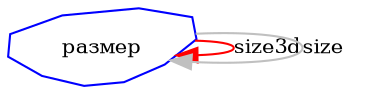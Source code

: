 ﻿// @see Прим. к warrior/characteristic.gv.


// Характеристика поля битвы.

digraph Characteristic {


color = "lightgrey";
concentrate = true;
clusterrank = "global";
edge [ fontsize = 10 ];


subgraph clusterType {

    node [ shape = "polygon", sides = 10, distortion = "0.6", orientation = 10, skew = "0.3", color = "blue", fontsize = 10 ];
    edge [ color = "red" ];


    "размер" -> "размер" [ label = "size3d" ];

} // subgraph clusterType








// Внутренние названия характеристик элемента.
subgraph clusterInnerName {

    edge [ color = "gray" ];


    // перечисляем все характеристики этого элемента
    "размер" -> "размер" [ label = "size" ];

} // subgraph clusterInnerName


} // digraph Characteristic

